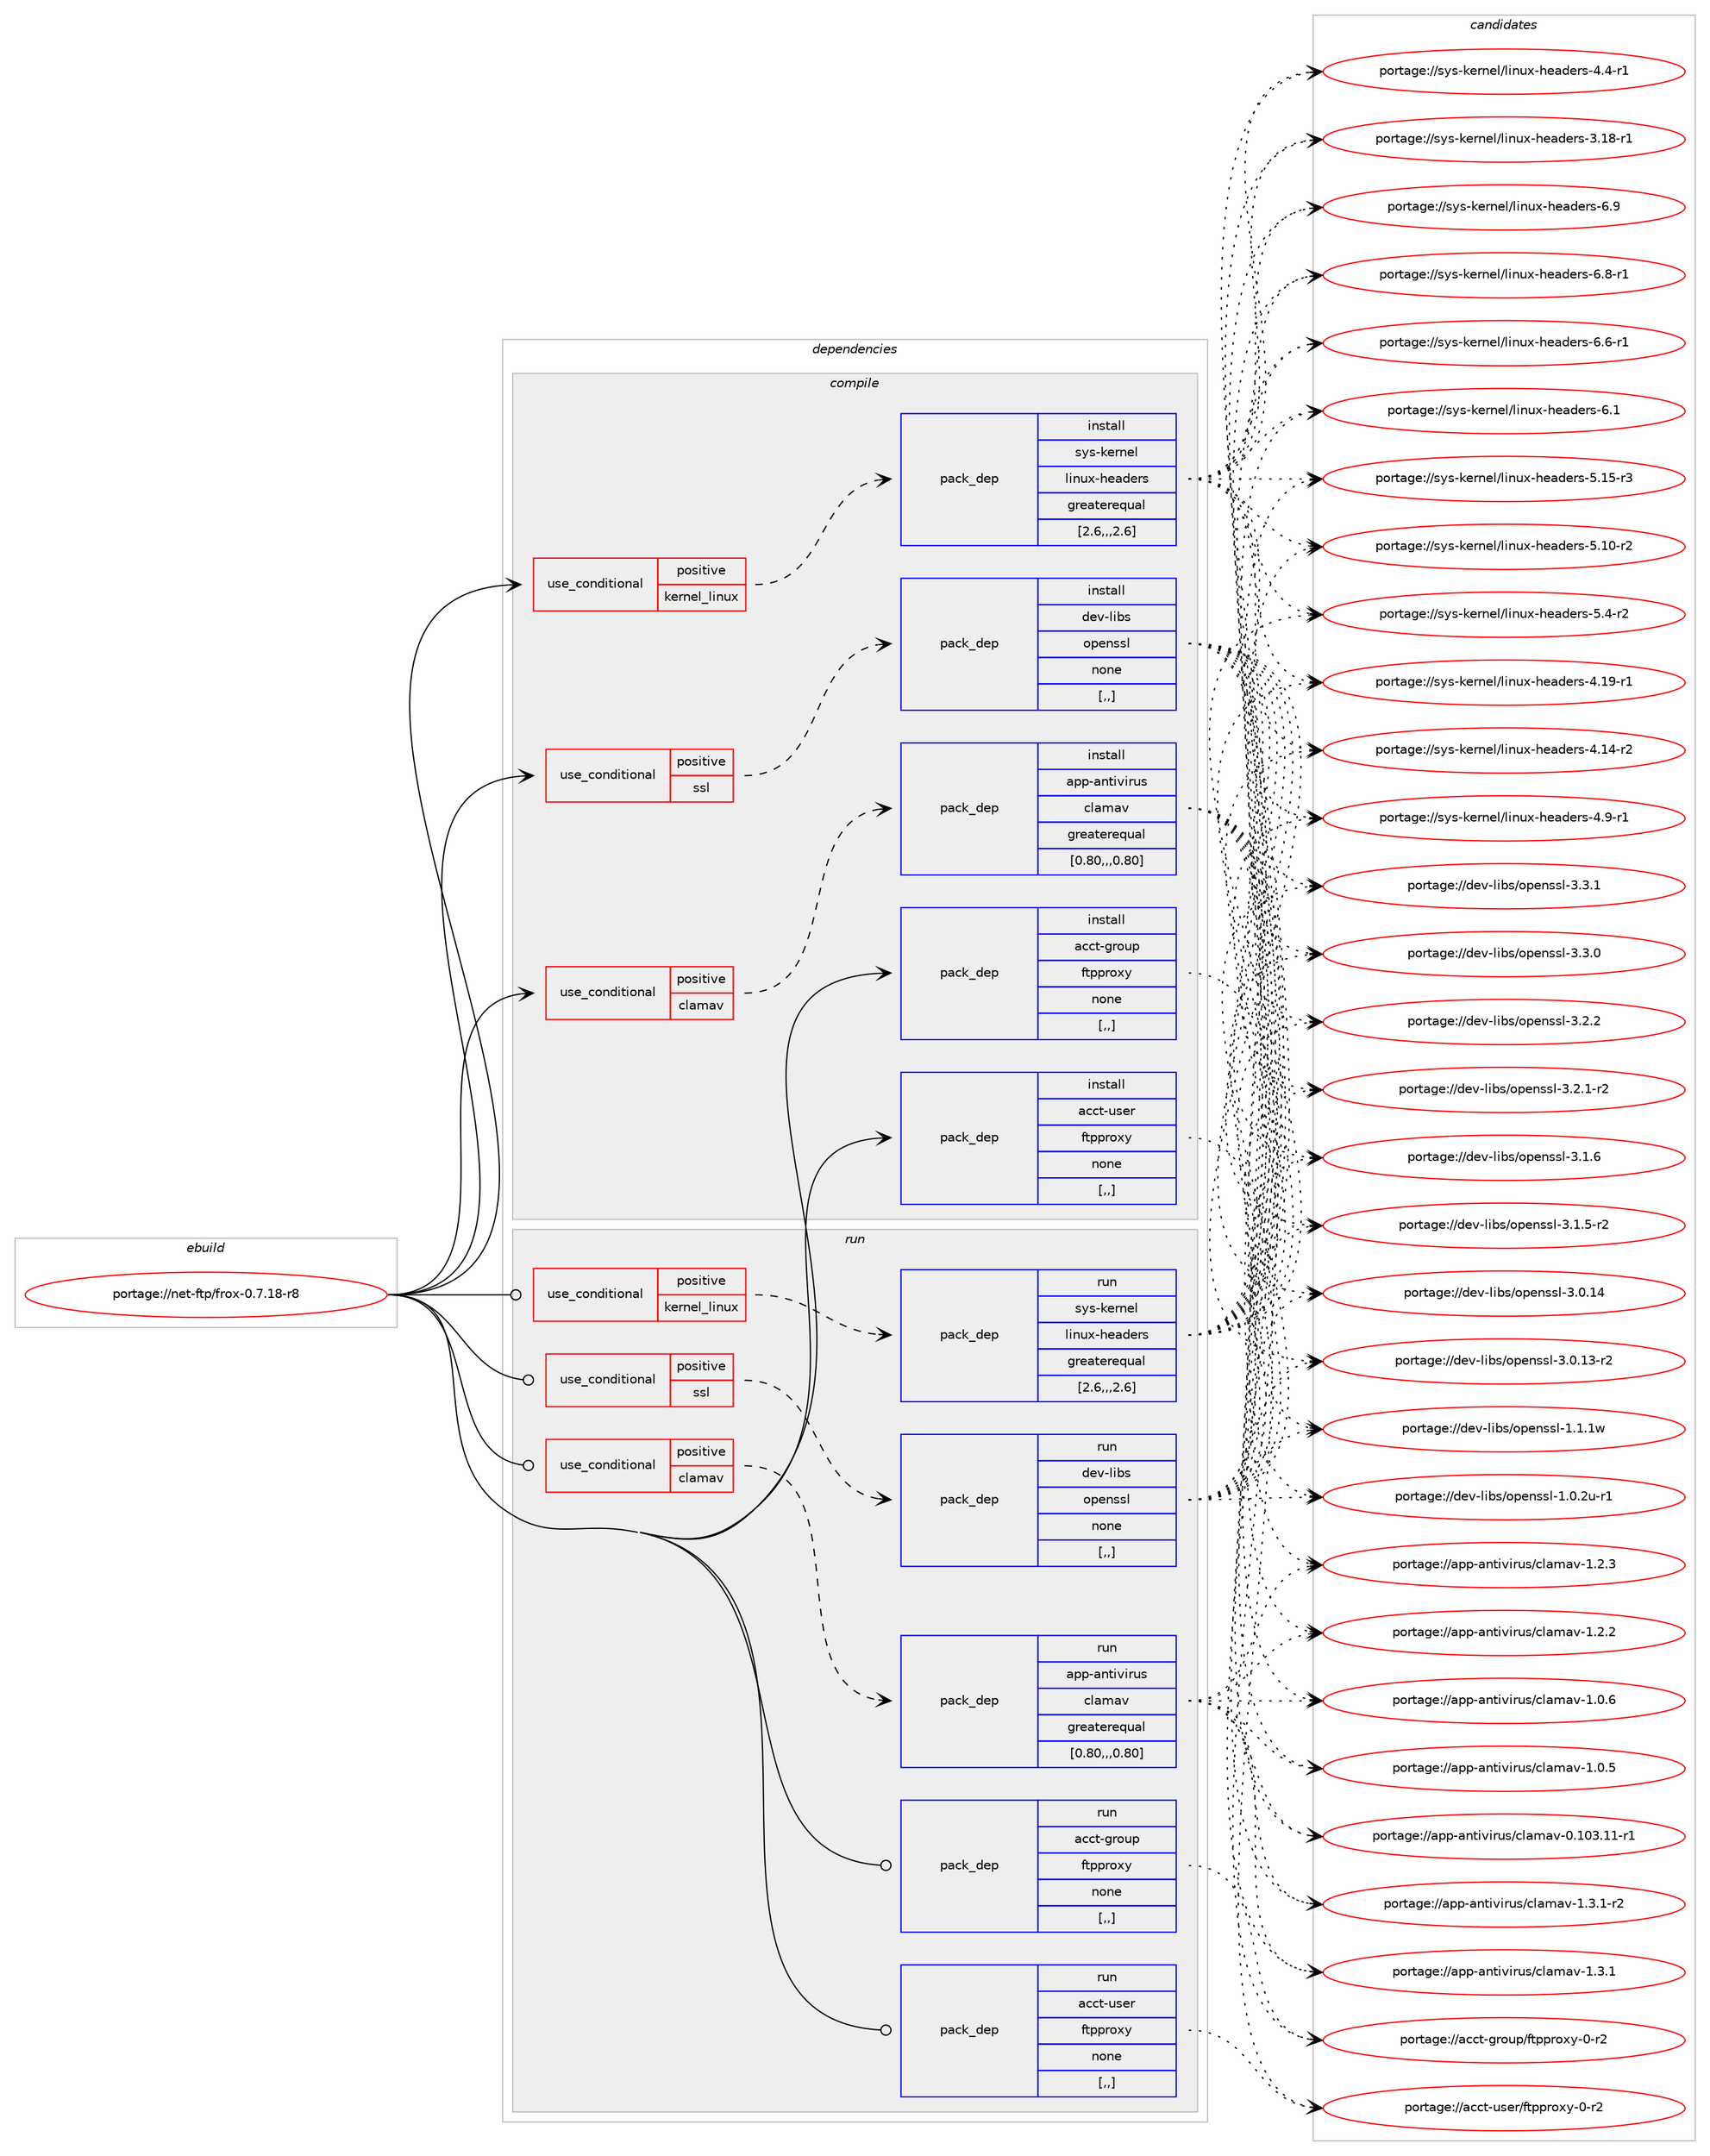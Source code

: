 digraph prolog {

# *************
# Graph options
# *************

newrank=true;
concentrate=true;
compound=true;
graph [rankdir=LR,fontname=Helvetica,fontsize=10,ranksep=1.5];#, ranksep=2.5, nodesep=0.2];
edge  [arrowhead=vee];
node  [fontname=Helvetica,fontsize=10];

# **********
# The ebuild
# **********

subgraph cluster_leftcol {
color=gray;
label=<<i>ebuild</i>>;
id [label="portage://net-ftp/frox-0.7.18-r8", color=red, width=4, href="../net-ftp/frox-0.7.18-r8.svg"];
}

# ****************
# The dependencies
# ****************

subgraph cluster_midcol {
color=gray;
label=<<i>dependencies</i>>;
subgraph cluster_compile {
fillcolor="#eeeeee";
style=filled;
label=<<i>compile</i>>;
subgraph cond90730 {
dependency348677 [label=<<TABLE BORDER="0" CELLBORDER="1" CELLSPACING="0" CELLPADDING="4"><TR><TD ROWSPAN="3" CELLPADDING="10">use_conditional</TD></TR><TR><TD>positive</TD></TR><TR><TD>clamav</TD></TR></TABLE>>, shape=none, color=red];
subgraph pack255334 {
dependency348678 [label=<<TABLE BORDER="0" CELLBORDER="1" CELLSPACING="0" CELLPADDING="4" WIDTH="220"><TR><TD ROWSPAN="6" CELLPADDING="30">pack_dep</TD></TR><TR><TD WIDTH="110">install</TD></TR><TR><TD>app-antivirus</TD></TR><TR><TD>clamav</TD></TR><TR><TD>greaterequal</TD></TR><TR><TD>[0.80,,,0.80]</TD></TR></TABLE>>, shape=none, color=blue];
}
dependency348677:e -> dependency348678:w [weight=20,style="dashed",arrowhead="vee"];
}
id:e -> dependency348677:w [weight=20,style="solid",arrowhead="vee"];
subgraph cond90731 {
dependency348679 [label=<<TABLE BORDER="0" CELLBORDER="1" CELLSPACING="0" CELLPADDING="4"><TR><TD ROWSPAN="3" CELLPADDING="10">use_conditional</TD></TR><TR><TD>positive</TD></TR><TR><TD>kernel_linux</TD></TR></TABLE>>, shape=none, color=red];
subgraph pack255335 {
dependency348680 [label=<<TABLE BORDER="0" CELLBORDER="1" CELLSPACING="0" CELLPADDING="4" WIDTH="220"><TR><TD ROWSPAN="6" CELLPADDING="30">pack_dep</TD></TR><TR><TD WIDTH="110">install</TD></TR><TR><TD>sys-kernel</TD></TR><TR><TD>linux-headers</TD></TR><TR><TD>greaterequal</TD></TR><TR><TD>[2.6,,,2.6]</TD></TR></TABLE>>, shape=none, color=blue];
}
dependency348679:e -> dependency348680:w [weight=20,style="dashed",arrowhead="vee"];
}
id:e -> dependency348679:w [weight=20,style="solid",arrowhead="vee"];
subgraph cond90732 {
dependency348681 [label=<<TABLE BORDER="0" CELLBORDER="1" CELLSPACING="0" CELLPADDING="4"><TR><TD ROWSPAN="3" CELLPADDING="10">use_conditional</TD></TR><TR><TD>positive</TD></TR><TR><TD>ssl</TD></TR></TABLE>>, shape=none, color=red];
subgraph pack255336 {
dependency348682 [label=<<TABLE BORDER="0" CELLBORDER="1" CELLSPACING="0" CELLPADDING="4" WIDTH="220"><TR><TD ROWSPAN="6" CELLPADDING="30">pack_dep</TD></TR><TR><TD WIDTH="110">install</TD></TR><TR><TD>dev-libs</TD></TR><TR><TD>openssl</TD></TR><TR><TD>none</TD></TR><TR><TD>[,,]</TD></TR></TABLE>>, shape=none, color=blue];
}
dependency348681:e -> dependency348682:w [weight=20,style="dashed",arrowhead="vee"];
}
id:e -> dependency348681:w [weight=20,style="solid",arrowhead="vee"];
subgraph pack255337 {
dependency348683 [label=<<TABLE BORDER="0" CELLBORDER="1" CELLSPACING="0" CELLPADDING="4" WIDTH="220"><TR><TD ROWSPAN="6" CELLPADDING="30">pack_dep</TD></TR><TR><TD WIDTH="110">install</TD></TR><TR><TD>acct-group</TD></TR><TR><TD>ftpproxy</TD></TR><TR><TD>none</TD></TR><TR><TD>[,,]</TD></TR></TABLE>>, shape=none, color=blue];
}
id:e -> dependency348683:w [weight=20,style="solid",arrowhead="vee"];
subgraph pack255338 {
dependency348684 [label=<<TABLE BORDER="0" CELLBORDER="1" CELLSPACING="0" CELLPADDING="4" WIDTH="220"><TR><TD ROWSPAN="6" CELLPADDING="30">pack_dep</TD></TR><TR><TD WIDTH="110">install</TD></TR><TR><TD>acct-user</TD></TR><TR><TD>ftpproxy</TD></TR><TR><TD>none</TD></TR><TR><TD>[,,]</TD></TR></TABLE>>, shape=none, color=blue];
}
id:e -> dependency348684:w [weight=20,style="solid",arrowhead="vee"];
}
subgraph cluster_compileandrun {
fillcolor="#eeeeee";
style=filled;
label=<<i>compile and run</i>>;
}
subgraph cluster_run {
fillcolor="#eeeeee";
style=filled;
label=<<i>run</i>>;
subgraph cond90733 {
dependency348685 [label=<<TABLE BORDER="0" CELLBORDER="1" CELLSPACING="0" CELLPADDING="4"><TR><TD ROWSPAN="3" CELLPADDING="10">use_conditional</TD></TR><TR><TD>positive</TD></TR><TR><TD>clamav</TD></TR></TABLE>>, shape=none, color=red];
subgraph pack255339 {
dependency348686 [label=<<TABLE BORDER="0" CELLBORDER="1" CELLSPACING="0" CELLPADDING="4" WIDTH="220"><TR><TD ROWSPAN="6" CELLPADDING="30">pack_dep</TD></TR><TR><TD WIDTH="110">run</TD></TR><TR><TD>app-antivirus</TD></TR><TR><TD>clamav</TD></TR><TR><TD>greaterequal</TD></TR><TR><TD>[0.80,,,0.80]</TD></TR></TABLE>>, shape=none, color=blue];
}
dependency348685:e -> dependency348686:w [weight=20,style="dashed",arrowhead="vee"];
}
id:e -> dependency348685:w [weight=20,style="solid",arrowhead="odot"];
subgraph cond90734 {
dependency348687 [label=<<TABLE BORDER="0" CELLBORDER="1" CELLSPACING="0" CELLPADDING="4"><TR><TD ROWSPAN="3" CELLPADDING="10">use_conditional</TD></TR><TR><TD>positive</TD></TR><TR><TD>kernel_linux</TD></TR></TABLE>>, shape=none, color=red];
subgraph pack255340 {
dependency348688 [label=<<TABLE BORDER="0" CELLBORDER="1" CELLSPACING="0" CELLPADDING="4" WIDTH="220"><TR><TD ROWSPAN="6" CELLPADDING="30">pack_dep</TD></TR><TR><TD WIDTH="110">run</TD></TR><TR><TD>sys-kernel</TD></TR><TR><TD>linux-headers</TD></TR><TR><TD>greaterequal</TD></TR><TR><TD>[2.6,,,2.6]</TD></TR></TABLE>>, shape=none, color=blue];
}
dependency348687:e -> dependency348688:w [weight=20,style="dashed",arrowhead="vee"];
}
id:e -> dependency348687:w [weight=20,style="solid",arrowhead="odot"];
subgraph cond90735 {
dependency348689 [label=<<TABLE BORDER="0" CELLBORDER="1" CELLSPACING="0" CELLPADDING="4"><TR><TD ROWSPAN="3" CELLPADDING="10">use_conditional</TD></TR><TR><TD>positive</TD></TR><TR><TD>ssl</TD></TR></TABLE>>, shape=none, color=red];
subgraph pack255341 {
dependency348690 [label=<<TABLE BORDER="0" CELLBORDER="1" CELLSPACING="0" CELLPADDING="4" WIDTH="220"><TR><TD ROWSPAN="6" CELLPADDING="30">pack_dep</TD></TR><TR><TD WIDTH="110">run</TD></TR><TR><TD>dev-libs</TD></TR><TR><TD>openssl</TD></TR><TR><TD>none</TD></TR><TR><TD>[,,]</TD></TR></TABLE>>, shape=none, color=blue];
}
dependency348689:e -> dependency348690:w [weight=20,style="dashed",arrowhead="vee"];
}
id:e -> dependency348689:w [weight=20,style="solid",arrowhead="odot"];
subgraph pack255342 {
dependency348691 [label=<<TABLE BORDER="0" CELLBORDER="1" CELLSPACING="0" CELLPADDING="4" WIDTH="220"><TR><TD ROWSPAN="6" CELLPADDING="30">pack_dep</TD></TR><TR><TD WIDTH="110">run</TD></TR><TR><TD>acct-group</TD></TR><TR><TD>ftpproxy</TD></TR><TR><TD>none</TD></TR><TR><TD>[,,]</TD></TR></TABLE>>, shape=none, color=blue];
}
id:e -> dependency348691:w [weight=20,style="solid",arrowhead="odot"];
subgraph pack255343 {
dependency348692 [label=<<TABLE BORDER="0" CELLBORDER="1" CELLSPACING="0" CELLPADDING="4" WIDTH="220"><TR><TD ROWSPAN="6" CELLPADDING="30">pack_dep</TD></TR><TR><TD WIDTH="110">run</TD></TR><TR><TD>acct-user</TD></TR><TR><TD>ftpproxy</TD></TR><TR><TD>none</TD></TR><TR><TD>[,,]</TD></TR></TABLE>>, shape=none, color=blue];
}
id:e -> dependency348692:w [weight=20,style="solid",arrowhead="odot"];
}
}

# **************
# The candidates
# **************

subgraph cluster_choices {
rank=same;
color=gray;
label=<<i>candidates</i>>;

subgraph choice255334 {
color=black;
nodesep=1;
choice971121124597110116105118105114117115479910897109971184549465146494511450 [label="portage://app-antivirus/clamav-1.3.1-r2", color=red, width=4,href="../app-antivirus/clamav-1.3.1-r2.svg"];
choice97112112459711011610511810511411711547991089710997118454946514649 [label="portage://app-antivirus/clamav-1.3.1", color=red, width=4,href="../app-antivirus/clamav-1.3.1.svg"];
choice97112112459711011610511810511411711547991089710997118454946504651 [label="portage://app-antivirus/clamav-1.2.3", color=red, width=4,href="../app-antivirus/clamav-1.2.3.svg"];
choice97112112459711011610511810511411711547991089710997118454946504650 [label="portage://app-antivirus/clamav-1.2.2", color=red, width=4,href="../app-antivirus/clamav-1.2.2.svg"];
choice97112112459711011610511810511411711547991089710997118454946484654 [label="portage://app-antivirus/clamav-1.0.6", color=red, width=4,href="../app-antivirus/clamav-1.0.6.svg"];
choice97112112459711011610511810511411711547991089710997118454946484653 [label="portage://app-antivirus/clamav-1.0.5", color=red, width=4,href="../app-antivirus/clamav-1.0.5.svg"];
choice971121124597110116105118105114117115479910897109971184548464948514649494511449 [label="portage://app-antivirus/clamav-0.103.11-r1", color=red, width=4,href="../app-antivirus/clamav-0.103.11-r1.svg"];
dependency348678:e -> choice971121124597110116105118105114117115479910897109971184549465146494511450:w [style=dotted,weight="100"];
dependency348678:e -> choice97112112459711011610511810511411711547991089710997118454946514649:w [style=dotted,weight="100"];
dependency348678:e -> choice97112112459711011610511810511411711547991089710997118454946504651:w [style=dotted,weight="100"];
dependency348678:e -> choice97112112459711011610511810511411711547991089710997118454946504650:w [style=dotted,weight="100"];
dependency348678:e -> choice97112112459711011610511810511411711547991089710997118454946484654:w [style=dotted,weight="100"];
dependency348678:e -> choice97112112459711011610511810511411711547991089710997118454946484653:w [style=dotted,weight="100"];
dependency348678:e -> choice971121124597110116105118105114117115479910897109971184548464948514649494511449:w [style=dotted,weight="100"];
}
subgraph choice255335 {
color=black;
nodesep=1;
choice1151211154510710111411010110847108105110117120451041019710010111411545544657 [label="portage://sys-kernel/linux-headers-6.9", color=red, width=4,href="../sys-kernel/linux-headers-6.9.svg"];
choice11512111545107101114110101108471081051101171204510410197100101114115455446564511449 [label="portage://sys-kernel/linux-headers-6.8-r1", color=red, width=4,href="../sys-kernel/linux-headers-6.8-r1.svg"];
choice11512111545107101114110101108471081051101171204510410197100101114115455446544511449 [label="portage://sys-kernel/linux-headers-6.6-r1", color=red, width=4,href="../sys-kernel/linux-headers-6.6-r1.svg"];
choice1151211154510710111411010110847108105110117120451041019710010111411545544649 [label="portage://sys-kernel/linux-headers-6.1", color=red, width=4,href="../sys-kernel/linux-headers-6.1.svg"];
choice1151211154510710111411010110847108105110117120451041019710010111411545534649534511451 [label="portage://sys-kernel/linux-headers-5.15-r3", color=red, width=4,href="../sys-kernel/linux-headers-5.15-r3.svg"];
choice1151211154510710111411010110847108105110117120451041019710010111411545534649484511450 [label="portage://sys-kernel/linux-headers-5.10-r2", color=red, width=4,href="../sys-kernel/linux-headers-5.10-r2.svg"];
choice11512111545107101114110101108471081051101171204510410197100101114115455346524511450 [label="portage://sys-kernel/linux-headers-5.4-r2", color=red, width=4,href="../sys-kernel/linux-headers-5.4-r2.svg"];
choice1151211154510710111411010110847108105110117120451041019710010111411545524649574511449 [label="portage://sys-kernel/linux-headers-4.19-r1", color=red, width=4,href="../sys-kernel/linux-headers-4.19-r1.svg"];
choice1151211154510710111411010110847108105110117120451041019710010111411545524649524511450 [label="portage://sys-kernel/linux-headers-4.14-r2", color=red, width=4,href="../sys-kernel/linux-headers-4.14-r2.svg"];
choice11512111545107101114110101108471081051101171204510410197100101114115455246574511449 [label="portage://sys-kernel/linux-headers-4.9-r1", color=red, width=4,href="../sys-kernel/linux-headers-4.9-r1.svg"];
choice11512111545107101114110101108471081051101171204510410197100101114115455246524511449 [label="portage://sys-kernel/linux-headers-4.4-r1", color=red, width=4,href="../sys-kernel/linux-headers-4.4-r1.svg"];
choice1151211154510710111411010110847108105110117120451041019710010111411545514649564511449 [label="portage://sys-kernel/linux-headers-3.18-r1", color=red, width=4,href="../sys-kernel/linux-headers-3.18-r1.svg"];
dependency348680:e -> choice1151211154510710111411010110847108105110117120451041019710010111411545544657:w [style=dotted,weight="100"];
dependency348680:e -> choice11512111545107101114110101108471081051101171204510410197100101114115455446564511449:w [style=dotted,weight="100"];
dependency348680:e -> choice11512111545107101114110101108471081051101171204510410197100101114115455446544511449:w [style=dotted,weight="100"];
dependency348680:e -> choice1151211154510710111411010110847108105110117120451041019710010111411545544649:w [style=dotted,weight="100"];
dependency348680:e -> choice1151211154510710111411010110847108105110117120451041019710010111411545534649534511451:w [style=dotted,weight="100"];
dependency348680:e -> choice1151211154510710111411010110847108105110117120451041019710010111411545534649484511450:w [style=dotted,weight="100"];
dependency348680:e -> choice11512111545107101114110101108471081051101171204510410197100101114115455346524511450:w [style=dotted,weight="100"];
dependency348680:e -> choice1151211154510710111411010110847108105110117120451041019710010111411545524649574511449:w [style=dotted,weight="100"];
dependency348680:e -> choice1151211154510710111411010110847108105110117120451041019710010111411545524649524511450:w [style=dotted,weight="100"];
dependency348680:e -> choice11512111545107101114110101108471081051101171204510410197100101114115455246574511449:w [style=dotted,weight="100"];
dependency348680:e -> choice11512111545107101114110101108471081051101171204510410197100101114115455246524511449:w [style=dotted,weight="100"];
dependency348680:e -> choice1151211154510710111411010110847108105110117120451041019710010111411545514649564511449:w [style=dotted,weight="100"];
}
subgraph choice255336 {
color=black;
nodesep=1;
choice100101118451081059811547111112101110115115108455146514649 [label="portage://dev-libs/openssl-3.3.1", color=red, width=4,href="../dev-libs/openssl-3.3.1.svg"];
choice100101118451081059811547111112101110115115108455146514648 [label="portage://dev-libs/openssl-3.3.0", color=red, width=4,href="../dev-libs/openssl-3.3.0.svg"];
choice100101118451081059811547111112101110115115108455146504650 [label="portage://dev-libs/openssl-3.2.2", color=red, width=4,href="../dev-libs/openssl-3.2.2.svg"];
choice1001011184510810598115471111121011101151151084551465046494511450 [label="portage://dev-libs/openssl-3.2.1-r2", color=red, width=4,href="../dev-libs/openssl-3.2.1-r2.svg"];
choice100101118451081059811547111112101110115115108455146494654 [label="portage://dev-libs/openssl-3.1.6", color=red, width=4,href="../dev-libs/openssl-3.1.6.svg"];
choice1001011184510810598115471111121011101151151084551464946534511450 [label="portage://dev-libs/openssl-3.1.5-r2", color=red, width=4,href="../dev-libs/openssl-3.1.5-r2.svg"];
choice10010111845108105981154711111210111011511510845514648464952 [label="portage://dev-libs/openssl-3.0.14", color=red, width=4,href="../dev-libs/openssl-3.0.14.svg"];
choice100101118451081059811547111112101110115115108455146484649514511450 [label="portage://dev-libs/openssl-3.0.13-r2", color=red, width=4,href="../dev-libs/openssl-3.0.13-r2.svg"];
choice100101118451081059811547111112101110115115108454946494649119 [label="portage://dev-libs/openssl-1.1.1w", color=red, width=4,href="../dev-libs/openssl-1.1.1w.svg"];
choice1001011184510810598115471111121011101151151084549464846501174511449 [label="portage://dev-libs/openssl-1.0.2u-r1", color=red, width=4,href="../dev-libs/openssl-1.0.2u-r1.svg"];
dependency348682:e -> choice100101118451081059811547111112101110115115108455146514649:w [style=dotted,weight="100"];
dependency348682:e -> choice100101118451081059811547111112101110115115108455146514648:w [style=dotted,weight="100"];
dependency348682:e -> choice100101118451081059811547111112101110115115108455146504650:w [style=dotted,weight="100"];
dependency348682:e -> choice1001011184510810598115471111121011101151151084551465046494511450:w [style=dotted,weight="100"];
dependency348682:e -> choice100101118451081059811547111112101110115115108455146494654:w [style=dotted,weight="100"];
dependency348682:e -> choice1001011184510810598115471111121011101151151084551464946534511450:w [style=dotted,weight="100"];
dependency348682:e -> choice10010111845108105981154711111210111011511510845514648464952:w [style=dotted,weight="100"];
dependency348682:e -> choice100101118451081059811547111112101110115115108455146484649514511450:w [style=dotted,weight="100"];
dependency348682:e -> choice100101118451081059811547111112101110115115108454946494649119:w [style=dotted,weight="100"];
dependency348682:e -> choice1001011184510810598115471111121011101151151084549464846501174511449:w [style=dotted,weight="100"];
}
subgraph choice255337 {
color=black;
nodesep=1;
choice979999116451031141111171124710211611211211411112012145484511450 [label="portage://acct-group/ftpproxy-0-r2", color=red, width=4,href="../acct-group/ftpproxy-0-r2.svg"];
dependency348683:e -> choice979999116451031141111171124710211611211211411112012145484511450:w [style=dotted,weight="100"];
}
subgraph choice255338 {
color=black;
nodesep=1;
choice979999116451171151011144710211611211211411112012145484511450 [label="portage://acct-user/ftpproxy-0-r2", color=red, width=4,href="../acct-user/ftpproxy-0-r2.svg"];
dependency348684:e -> choice979999116451171151011144710211611211211411112012145484511450:w [style=dotted,weight="100"];
}
subgraph choice255339 {
color=black;
nodesep=1;
choice971121124597110116105118105114117115479910897109971184549465146494511450 [label="portage://app-antivirus/clamav-1.3.1-r2", color=red, width=4,href="../app-antivirus/clamav-1.3.1-r2.svg"];
choice97112112459711011610511810511411711547991089710997118454946514649 [label="portage://app-antivirus/clamav-1.3.1", color=red, width=4,href="../app-antivirus/clamav-1.3.1.svg"];
choice97112112459711011610511810511411711547991089710997118454946504651 [label="portage://app-antivirus/clamav-1.2.3", color=red, width=4,href="../app-antivirus/clamav-1.2.3.svg"];
choice97112112459711011610511810511411711547991089710997118454946504650 [label="portage://app-antivirus/clamav-1.2.2", color=red, width=4,href="../app-antivirus/clamav-1.2.2.svg"];
choice97112112459711011610511810511411711547991089710997118454946484654 [label="portage://app-antivirus/clamav-1.0.6", color=red, width=4,href="../app-antivirus/clamav-1.0.6.svg"];
choice97112112459711011610511810511411711547991089710997118454946484653 [label="portage://app-antivirus/clamav-1.0.5", color=red, width=4,href="../app-antivirus/clamav-1.0.5.svg"];
choice971121124597110116105118105114117115479910897109971184548464948514649494511449 [label="portage://app-antivirus/clamav-0.103.11-r1", color=red, width=4,href="../app-antivirus/clamav-0.103.11-r1.svg"];
dependency348686:e -> choice971121124597110116105118105114117115479910897109971184549465146494511450:w [style=dotted,weight="100"];
dependency348686:e -> choice97112112459711011610511810511411711547991089710997118454946514649:w [style=dotted,weight="100"];
dependency348686:e -> choice97112112459711011610511810511411711547991089710997118454946504651:w [style=dotted,weight="100"];
dependency348686:e -> choice97112112459711011610511810511411711547991089710997118454946504650:w [style=dotted,weight="100"];
dependency348686:e -> choice97112112459711011610511810511411711547991089710997118454946484654:w [style=dotted,weight="100"];
dependency348686:e -> choice97112112459711011610511810511411711547991089710997118454946484653:w [style=dotted,weight="100"];
dependency348686:e -> choice971121124597110116105118105114117115479910897109971184548464948514649494511449:w [style=dotted,weight="100"];
}
subgraph choice255340 {
color=black;
nodesep=1;
choice1151211154510710111411010110847108105110117120451041019710010111411545544657 [label="portage://sys-kernel/linux-headers-6.9", color=red, width=4,href="../sys-kernel/linux-headers-6.9.svg"];
choice11512111545107101114110101108471081051101171204510410197100101114115455446564511449 [label="portage://sys-kernel/linux-headers-6.8-r1", color=red, width=4,href="../sys-kernel/linux-headers-6.8-r1.svg"];
choice11512111545107101114110101108471081051101171204510410197100101114115455446544511449 [label="portage://sys-kernel/linux-headers-6.6-r1", color=red, width=4,href="../sys-kernel/linux-headers-6.6-r1.svg"];
choice1151211154510710111411010110847108105110117120451041019710010111411545544649 [label="portage://sys-kernel/linux-headers-6.1", color=red, width=4,href="../sys-kernel/linux-headers-6.1.svg"];
choice1151211154510710111411010110847108105110117120451041019710010111411545534649534511451 [label="portage://sys-kernel/linux-headers-5.15-r3", color=red, width=4,href="../sys-kernel/linux-headers-5.15-r3.svg"];
choice1151211154510710111411010110847108105110117120451041019710010111411545534649484511450 [label="portage://sys-kernel/linux-headers-5.10-r2", color=red, width=4,href="../sys-kernel/linux-headers-5.10-r2.svg"];
choice11512111545107101114110101108471081051101171204510410197100101114115455346524511450 [label="portage://sys-kernel/linux-headers-5.4-r2", color=red, width=4,href="../sys-kernel/linux-headers-5.4-r2.svg"];
choice1151211154510710111411010110847108105110117120451041019710010111411545524649574511449 [label="portage://sys-kernel/linux-headers-4.19-r1", color=red, width=4,href="../sys-kernel/linux-headers-4.19-r1.svg"];
choice1151211154510710111411010110847108105110117120451041019710010111411545524649524511450 [label="portage://sys-kernel/linux-headers-4.14-r2", color=red, width=4,href="../sys-kernel/linux-headers-4.14-r2.svg"];
choice11512111545107101114110101108471081051101171204510410197100101114115455246574511449 [label="portage://sys-kernel/linux-headers-4.9-r1", color=red, width=4,href="../sys-kernel/linux-headers-4.9-r1.svg"];
choice11512111545107101114110101108471081051101171204510410197100101114115455246524511449 [label="portage://sys-kernel/linux-headers-4.4-r1", color=red, width=4,href="../sys-kernel/linux-headers-4.4-r1.svg"];
choice1151211154510710111411010110847108105110117120451041019710010111411545514649564511449 [label="portage://sys-kernel/linux-headers-3.18-r1", color=red, width=4,href="../sys-kernel/linux-headers-3.18-r1.svg"];
dependency348688:e -> choice1151211154510710111411010110847108105110117120451041019710010111411545544657:w [style=dotted,weight="100"];
dependency348688:e -> choice11512111545107101114110101108471081051101171204510410197100101114115455446564511449:w [style=dotted,weight="100"];
dependency348688:e -> choice11512111545107101114110101108471081051101171204510410197100101114115455446544511449:w [style=dotted,weight="100"];
dependency348688:e -> choice1151211154510710111411010110847108105110117120451041019710010111411545544649:w [style=dotted,weight="100"];
dependency348688:e -> choice1151211154510710111411010110847108105110117120451041019710010111411545534649534511451:w [style=dotted,weight="100"];
dependency348688:e -> choice1151211154510710111411010110847108105110117120451041019710010111411545534649484511450:w [style=dotted,weight="100"];
dependency348688:e -> choice11512111545107101114110101108471081051101171204510410197100101114115455346524511450:w [style=dotted,weight="100"];
dependency348688:e -> choice1151211154510710111411010110847108105110117120451041019710010111411545524649574511449:w [style=dotted,weight="100"];
dependency348688:e -> choice1151211154510710111411010110847108105110117120451041019710010111411545524649524511450:w [style=dotted,weight="100"];
dependency348688:e -> choice11512111545107101114110101108471081051101171204510410197100101114115455246574511449:w [style=dotted,weight="100"];
dependency348688:e -> choice11512111545107101114110101108471081051101171204510410197100101114115455246524511449:w [style=dotted,weight="100"];
dependency348688:e -> choice1151211154510710111411010110847108105110117120451041019710010111411545514649564511449:w [style=dotted,weight="100"];
}
subgraph choice255341 {
color=black;
nodesep=1;
choice100101118451081059811547111112101110115115108455146514649 [label="portage://dev-libs/openssl-3.3.1", color=red, width=4,href="../dev-libs/openssl-3.3.1.svg"];
choice100101118451081059811547111112101110115115108455146514648 [label="portage://dev-libs/openssl-3.3.0", color=red, width=4,href="../dev-libs/openssl-3.3.0.svg"];
choice100101118451081059811547111112101110115115108455146504650 [label="portage://dev-libs/openssl-3.2.2", color=red, width=4,href="../dev-libs/openssl-3.2.2.svg"];
choice1001011184510810598115471111121011101151151084551465046494511450 [label="portage://dev-libs/openssl-3.2.1-r2", color=red, width=4,href="../dev-libs/openssl-3.2.1-r2.svg"];
choice100101118451081059811547111112101110115115108455146494654 [label="portage://dev-libs/openssl-3.1.6", color=red, width=4,href="../dev-libs/openssl-3.1.6.svg"];
choice1001011184510810598115471111121011101151151084551464946534511450 [label="portage://dev-libs/openssl-3.1.5-r2", color=red, width=4,href="../dev-libs/openssl-3.1.5-r2.svg"];
choice10010111845108105981154711111210111011511510845514648464952 [label="portage://dev-libs/openssl-3.0.14", color=red, width=4,href="../dev-libs/openssl-3.0.14.svg"];
choice100101118451081059811547111112101110115115108455146484649514511450 [label="portage://dev-libs/openssl-3.0.13-r2", color=red, width=4,href="../dev-libs/openssl-3.0.13-r2.svg"];
choice100101118451081059811547111112101110115115108454946494649119 [label="portage://dev-libs/openssl-1.1.1w", color=red, width=4,href="../dev-libs/openssl-1.1.1w.svg"];
choice1001011184510810598115471111121011101151151084549464846501174511449 [label="portage://dev-libs/openssl-1.0.2u-r1", color=red, width=4,href="../dev-libs/openssl-1.0.2u-r1.svg"];
dependency348690:e -> choice100101118451081059811547111112101110115115108455146514649:w [style=dotted,weight="100"];
dependency348690:e -> choice100101118451081059811547111112101110115115108455146514648:w [style=dotted,weight="100"];
dependency348690:e -> choice100101118451081059811547111112101110115115108455146504650:w [style=dotted,weight="100"];
dependency348690:e -> choice1001011184510810598115471111121011101151151084551465046494511450:w [style=dotted,weight="100"];
dependency348690:e -> choice100101118451081059811547111112101110115115108455146494654:w [style=dotted,weight="100"];
dependency348690:e -> choice1001011184510810598115471111121011101151151084551464946534511450:w [style=dotted,weight="100"];
dependency348690:e -> choice10010111845108105981154711111210111011511510845514648464952:w [style=dotted,weight="100"];
dependency348690:e -> choice100101118451081059811547111112101110115115108455146484649514511450:w [style=dotted,weight="100"];
dependency348690:e -> choice100101118451081059811547111112101110115115108454946494649119:w [style=dotted,weight="100"];
dependency348690:e -> choice1001011184510810598115471111121011101151151084549464846501174511449:w [style=dotted,weight="100"];
}
subgraph choice255342 {
color=black;
nodesep=1;
choice979999116451031141111171124710211611211211411112012145484511450 [label="portage://acct-group/ftpproxy-0-r2", color=red, width=4,href="../acct-group/ftpproxy-0-r2.svg"];
dependency348691:e -> choice979999116451031141111171124710211611211211411112012145484511450:w [style=dotted,weight="100"];
}
subgraph choice255343 {
color=black;
nodesep=1;
choice979999116451171151011144710211611211211411112012145484511450 [label="portage://acct-user/ftpproxy-0-r2", color=red, width=4,href="../acct-user/ftpproxy-0-r2.svg"];
dependency348692:e -> choice979999116451171151011144710211611211211411112012145484511450:w [style=dotted,weight="100"];
}
}

}
